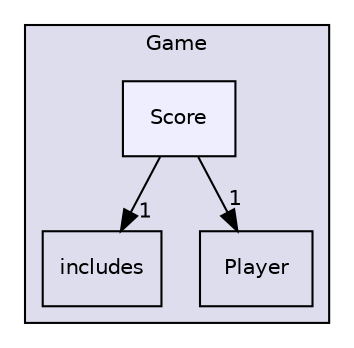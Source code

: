digraph "Documents/GitHub/B-YEP-400-LYN-4-1-indiestudio-lucas.guichard/Game/Score" {
  compound=true
  node [ fontsize="10", fontname="Helvetica"];
  edge [ labelfontsize="10", labelfontname="Helvetica"];
  subgraph clusterdir_d0737b511e4d76754616ba34f4af7dff {
    graph [ bgcolor="#ddddee", pencolor="black", label="Game" fontname="Helvetica", fontsize="10", URL="dir_d0737b511e4d76754616ba34f4af7dff.html"]
  dir_66d32f5e759dcff9da7287695feea5d4 [shape=box label="includes" URL="dir_66d32f5e759dcff9da7287695feea5d4.html"];
  dir_e53576c873d71856046d12927cb9f65a [shape=box label="Player" URL="dir_e53576c873d71856046d12927cb9f65a.html"];
  dir_b3aeaea2fa62cd9725ceb19f813513a7 [shape=box, label="Score", style="filled", fillcolor="#eeeeff", pencolor="black", URL="dir_b3aeaea2fa62cd9725ceb19f813513a7.html"];
  }
  dir_b3aeaea2fa62cd9725ceb19f813513a7->dir_66d32f5e759dcff9da7287695feea5d4 [headlabel="1", labeldistance=1.5 headhref="dir_000025_000012.html"];
  dir_b3aeaea2fa62cd9725ceb19f813513a7->dir_e53576c873d71856046d12927cb9f65a [headlabel="1", labeldistance=1.5 headhref="dir_000025_000022.html"];
}
